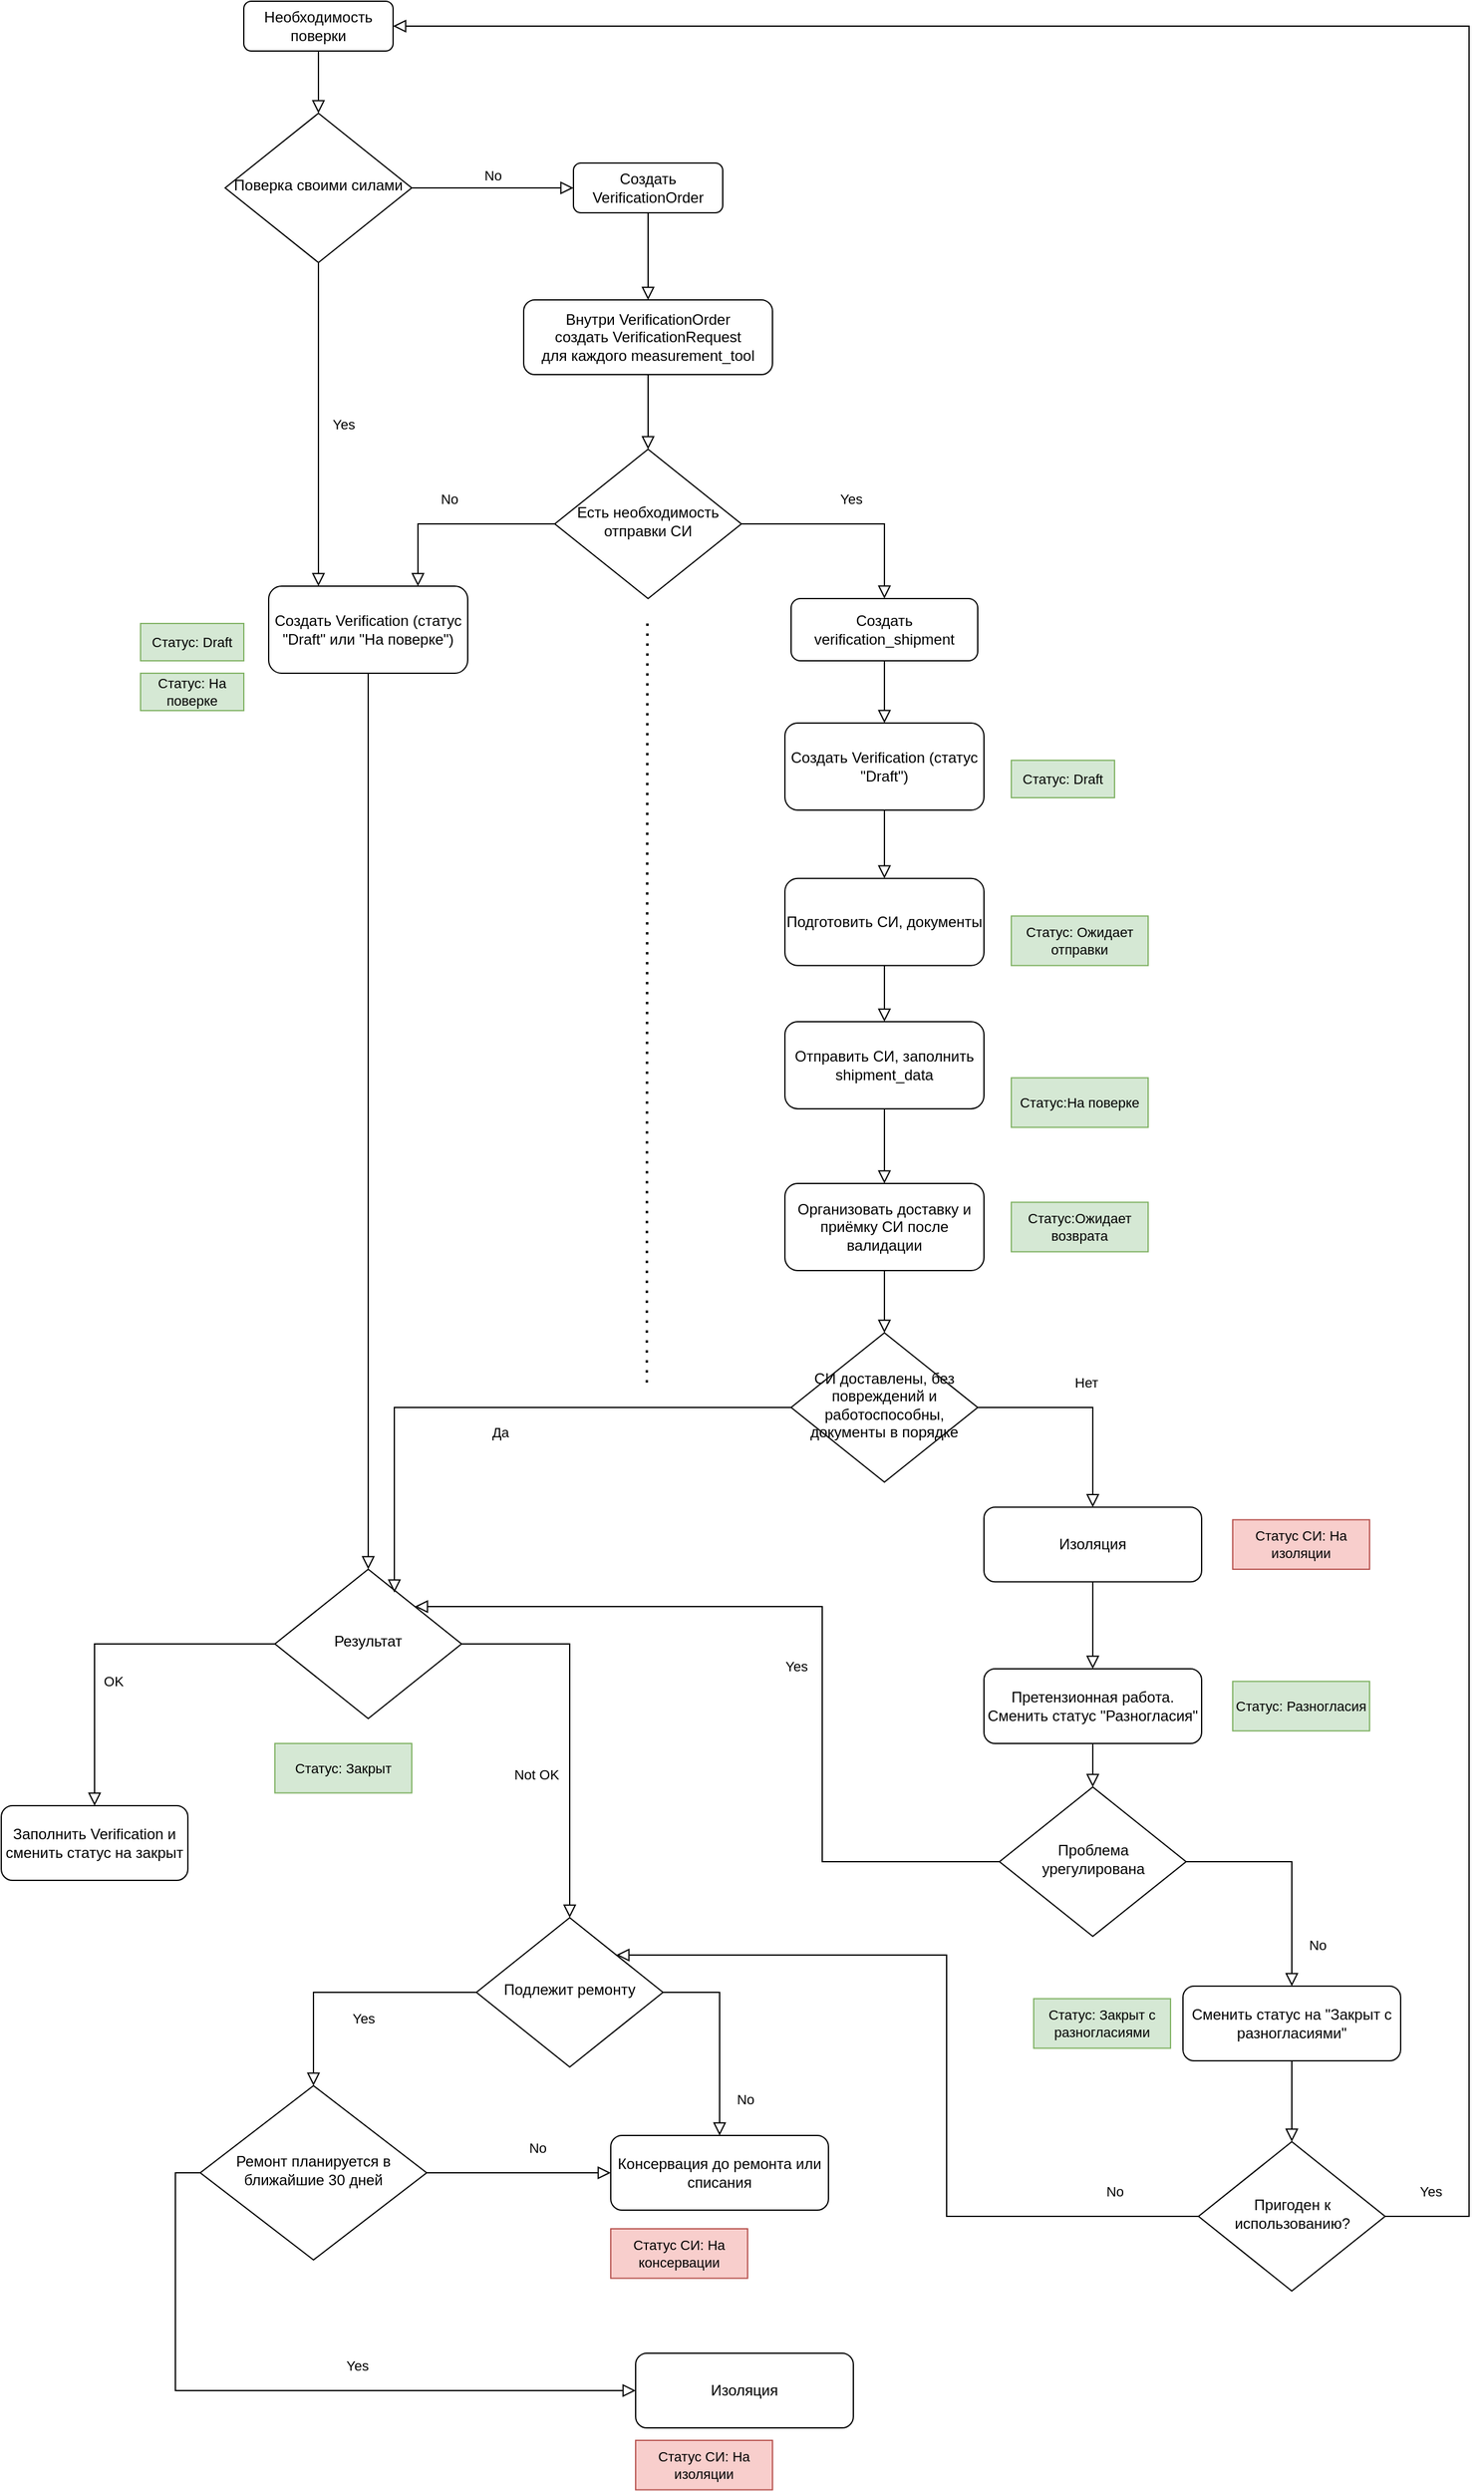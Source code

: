 <mxfile version="20.2.3" type="github">
  <diagram id="C5RBs43oDa-KdzZeNtuy" name="Page-1">
    <mxGraphModel dx="1961" dy="687" grid="1" gridSize="10" guides="1" tooltips="1" connect="1" arrows="1" fold="1" page="1" pageScale="1" pageWidth="827" pageHeight="1169" math="0" shadow="0">
      <root>
        <mxCell id="WIyWlLk6GJQsqaUBKTNV-0" />
        <mxCell id="WIyWlLk6GJQsqaUBKTNV-1" parent="WIyWlLk6GJQsqaUBKTNV-0" />
        <mxCell id="WIyWlLk6GJQsqaUBKTNV-2" value="" style="rounded=0;html=1;jettySize=auto;orthogonalLoop=1;fontSize=11;endArrow=block;endFill=0;endSize=8;strokeWidth=1;shadow=0;labelBackgroundColor=none;edgeStyle=orthogonalEdgeStyle;" parent="WIyWlLk6GJQsqaUBKTNV-1" source="WIyWlLk6GJQsqaUBKTNV-3" target="WIyWlLk6GJQsqaUBKTNV-6" edge="1">
          <mxGeometry relative="1" as="geometry" />
        </mxCell>
        <mxCell id="WIyWlLk6GJQsqaUBKTNV-3" value="Необходимость поверки" style="rounded=1;whiteSpace=wrap;html=1;fontSize=12;glass=0;strokeWidth=1;shadow=0;" parent="WIyWlLk6GJQsqaUBKTNV-1" vertex="1">
          <mxGeometry x="115" y="10" width="120" height="40" as="geometry" />
        </mxCell>
        <mxCell id="WIyWlLk6GJQsqaUBKTNV-4" value="Yes" style="rounded=0;html=1;jettySize=auto;orthogonalLoop=1;fontSize=11;endArrow=block;endFill=0;endSize=8;strokeWidth=1;shadow=0;labelBackgroundColor=none;edgeStyle=orthogonalEdgeStyle;entryX=0.25;entryY=0;entryDx=0;entryDy=0;" parent="WIyWlLk6GJQsqaUBKTNV-1" source="WIyWlLk6GJQsqaUBKTNV-6" target="WIyWlLk6GJQsqaUBKTNV-11" edge="1">
          <mxGeometry y="20" relative="1" as="geometry">
            <mxPoint as="offset" />
            <mxPoint x="220" y="290" as="targetPoint" />
          </mxGeometry>
        </mxCell>
        <mxCell id="WIyWlLk6GJQsqaUBKTNV-5" value="No" style="edgeStyle=orthogonalEdgeStyle;rounded=0;html=1;jettySize=auto;orthogonalLoop=1;fontSize=11;endArrow=block;endFill=0;endSize=8;strokeWidth=1;shadow=0;labelBackgroundColor=none;" parent="WIyWlLk6GJQsqaUBKTNV-1" source="WIyWlLk6GJQsqaUBKTNV-6" target="WIyWlLk6GJQsqaUBKTNV-7" edge="1">
          <mxGeometry y="10" relative="1" as="geometry">
            <mxPoint as="offset" />
          </mxGeometry>
        </mxCell>
        <mxCell id="WIyWlLk6GJQsqaUBKTNV-6" value="Поверка своими силами" style="rhombus;whiteSpace=wrap;html=1;shadow=0;fontFamily=Helvetica;fontSize=12;align=center;strokeWidth=1;spacing=6;spacingTop=-4;" parent="WIyWlLk6GJQsqaUBKTNV-1" vertex="1">
          <mxGeometry x="100" y="100" width="150" height="120" as="geometry" />
        </mxCell>
        <mxCell id="WIyWlLk6GJQsqaUBKTNV-7" value="Создать VerificationOrder" style="rounded=1;whiteSpace=wrap;html=1;fontSize=12;glass=0;strokeWidth=1;shadow=0;" parent="WIyWlLk6GJQsqaUBKTNV-1" vertex="1">
          <mxGeometry x="380" y="140" width="120" height="40" as="geometry" />
        </mxCell>
        <mxCell id="WIyWlLk6GJQsqaUBKTNV-11" value="Создать Verification (статус &quot;Draft&quot; или &quot;На поверке&quot;)" style="rounded=1;whiteSpace=wrap;html=1;fontSize=12;glass=0;strokeWidth=1;shadow=0;" parent="WIyWlLk6GJQsqaUBKTNV-1" vertex="1">
          <mxGeometry x="135" y="480" width="160" height="70" as="geometry" />
        </mxCell>
        <mxCell id="WIyWlLk6GJQsqaUBKTNV-12" value="Заполнить Verification и сменить статус на закрыт" style="rounded=1;whiteSpace=wrap;html=1;fontSize=12;glass=0;strokeWidth=1;shadow=0;" parent="WIyWlLk6GJQsqaUBKTNV-1" vertex="1">
          <mxGeometry x="-79.97" y="1460" width="150" height="60" as="geometry" />
        </mxCell>
        <mxCell id="IrsNi3u9plFmU_Mw5-sa-1" value="Результат" style="rhombus;whiteSpace=wrap;html=1;shadow=0;fontFamily=Helvetica;fontSize=12;align=center;strokeWidth=1;spacing=6;spacingTop=-4;" parent="WIyWlLk6GJQsqaUBKTNV-1" vertex="1">
          <mxGeometry x="140.03" y="1270" width="150" height="120" as="geometry" />
        </mxCell>
        <mxCell id="IrsNi3u9plFmU_Mw5-sa-7" value="" style="rounded=0;html=1;jettySize=auto;orthogonalLoop=1;fontSize=11;endArrow=block;endFill=0;endSize=8;strokeWidth=1;shadow=0;labelBackgroundColor=none;edgeStyle=orthogonalEdgeStyle;exitX=0.5;exitY=1;exitDx=0;exitDy=0;entryX=0.5;entryY=0;entryDx=0;entryDy=0;" parent="WIyWlLk6GJQsqaUBKTNV-1" source="WIyWlLk6GJQsqaUBKTNV-11" target="IrsNi3u9plFmU_Mw5-sa-1" edge="1">
          <mxGeometry relative="1" as="geometry">
            <mxPoint x="290" y="420" as="sourcePoint" />
            <mxPoint x="290" y="470" as="targetPoint" />
          </mxGeometry>
        </mxCell>
        <mxCell id="IrsNi3u9plFmU_Mw5-sa-9" value="OK" style="rounded=0;html=1;jettySize=auto;orthogonalLoop=1;fontSize=11;endArrow=block;endFill=0;endSize=8;strokeWidth=1;shadow=0;labelBackgroundColor=none;edgeStyle=orthogonalEdgeStyle;exitX=0;exitY=0.5;exitDx=0;exitDy=0;entryX=0.5;entryY=0;entryDx=0;entryDy=0;" parent="WIyWlLk6GJQsqaUBKTNV-1" source="IrsNi3u9plFmU_Mw5-sa-1" target="WIyWlLk6GJQsqaUBKTNV-12" edge="1">
          <mxGeometry x="0.273" y="15" relative="1" as="geometry">
            <mxPoint as="offset" />
            <mxPoint x="225" y="1300" as="sourcePoint" />
            <mxPoint x="215" y="1650" as="targetPoint" />
          </mxGeometry>
        </mxCell>
        <mxCell id="IrsNi3u9plFmU_Mw5-sa-13" value="Not OK" style="edgeStyle=orthogonalEdgeStyle;rounded=0;html=1;jettySize=auto;orthogonalLoop=1;fontSize=11;endArrow=block;endFill=0;endSize=8;strokeWidth=1;shadow=0;labelBackgroundColor=none;entryX=0.5;entryY=0;entryDx=0;entryDy=0;" parent="WIyWlLk6GJQsqaUBKTNV-1" source="IrsNi3u9plFmU_Mw5-sa-1" target="IrsNi3u9plFmU_Mw5-sa-15" edge="1">
          <mxGeometry x="0.251" y="-27" relative="1" as="geometry">
            <mxPoint as="offset" />
            <mxPoint x="370" y="1540" as="sourcePoint" />
            <mxPoint x="400" y="1580" as="targetPoint" />
          </mxGeometry>
        </mxCell>
        <mxCell id="IrsNi3u9plFmU_Mw5-sa-14" value="Консервация до ремонта или списания" style="rounded=1;whiteSpace=wrap;html=1;fontSize=12;glass=0;strokeWidth=1;shadow=0;" parent="WIyWlLk6GJQsqaUBKTNV-1" vertex="1">
          <mxGeometry x="410" y="1725" width="175" height="60" as="geometry" />
        </mxCell>
        <mxCell id="IrsNi3u9plFmU_Mw5-sa-15" value="Подлежит ремонту" style="rhombus;whiteSpace=wrap;html=1;shadow=0;fontFamily=Helvetica;fontSize=12;align=center;strokeWidth=1;spacing=6;spacingTop=-4;" parent="WIyWlLk6GJQsqaUBKTNV-1" vertex="1">
          <mxGeometry x="302" y="1550" width="150" height="120" as="geometry" />
        </mxCell>
        <mxCell id="IrsNi3u9plFmU_Mw5-sa-17" value="No" style="edgeStyle=orthogonalEdgeStyle;rounded=0;html=1;jettySize=auto;orthogonalLoop=1;fontSize=11;endArrow=block;endFill=0;endSize=8;strokeWidth=1;shadow=0;labelBackgroundColor=none;exitX=1;exitY=0.5;exitDx=0;exitDy=0;entryX=0.5;entryY=0;entryDx=0;entryDy=0;" parent="WIyWlLk6GJQsqaUBKTNV-1" source="IrsNi3u9plFmU_Mw5-sa-15" target="IrsNi3u9plFmU_Mw5-sa-14" edge="1">
          <mxGeometry x="0.639" y="20" relative="1" as="geometry">
            <mxPoint as="offset" />
            <mxPoint x="320" y="1710" as="sourcePoint" />
            <mxPoint x="392" y="1750" as="targetPoint" />
          </mxGeometry>
        </mxCell>
        <mxCell id="IrsNi3u9plFmU_Mw5-sa-18" value="Yes" style="edgeStyle=orthogonalEdgeStyle;rounded=0;html=1;jettySize=auto;orthogonalLoop=1;fontSize=11;endArrow=block;endFill=0;endSize=8;strokeWidth=1;shadow=0;labelBackgroundColor=none;" parent="WIyWlLk6GJQsqaUBKTNV-1" source="IrsNi3u9plFmU_Mw5-sa-15" target="IrsNi3u9plFmU_Mw5-sa-19" edge="1">
          <mxGeometry x="-0.111" y="21" relative="1" as="geometry">
            <mxPoint as="offset" />
            <mxPoint x="212" y="1770" as="sourcePoint" />
            <mxPoint x="222" y="1790" as="targetPoint" />
          </mxGeometry>
        </mxCell>
        <mxCell id="IrsNi3u9plFmU_Mw5-sa-19" value="Ремонт планируется в ближайшие 30 дней" style="rhombus;whiteSpace=wrap;html=1;shadow=0;fontFamily=Helvetica;fontSize=12;align=center;strokeWidth=1;spacing=6;spacingTop=-4;" parent="WIyWlLk6GJQsqaUBKTNV-1" vertex="1">
          <mxGeometry x="80" y="1685" width="182" height="140" as="geometry" />
        </mxCell>
        <mxCell id="IrsNi3u9plFmU_Mw5-sa-24" value="Yes" style="edgeStyle=orthogonalEdgeStyle;rounded=0;html=1;jettySize=auto;orthogonalLoop=1;fontSize=11;endArrow=block;endFill=0;endSize=8;strokeWidth=1;shadow=0;labelBackgroundColor=none;exitX=0;exitY=0.5;exitDx=0;exitDy=0;entryX=0;entryY=0.5;entryDx=0;entryDy=0;" parent="WIyWlLk6GJQsqaUBKTNV-1" source="IrsNi3u9plFmU_Mw5-sa-19" target="IrsNi3u9plFmU_Mw5-sa-26" edge="1">
          <mxGeometry x="0.205" y="20" relative="1" as="geometry">
            <mxPoint as="offset" />
            <mxPoint x="232" y="1930" as="sourcePoint" />
            <mxPoint x="132" y="1990" as="targetPoint" />
          </mxGeometry>
        </mxCell>
        <mxCell id="IrsNi3u9plFmU_Mw5-sa-25" value="No" style="edgeStyle=orthogonalEdgeStyle;rounded=0;html=1;jettySize=auto;orthogonalLoop=1;fontSize=11;endArrow=block;endFill=0;endSize=8;strokeWidth=1;shadow=0;labelBackgroundColor=none;exitX=1;exitY=0.5;exitDx=0;exitDy=0;entryX=0;entryY=0.5;entryDx=0;entryDy=0;" parent="WIyWlLk6GJQsqaUBKTNV-1" source="IrsNi3u9plFmU_Mw5-sa-19" target="IrsNi3u9plFmU_Mw5-sa-14" edge="1">
          <mxGeometry x="0.205" y="20" relative="1" as="geometry">
            <mxPoint as="offset" />
            <mxPoint x="391" y="1940" as="sourcePoint" />
            <mxPoint x="292" y="1990" as="targetPoint" />
          </mxGeometry>
        </mxCell>
        <mxCell id="IrsNi3u9plFmU_Mw5-sa-26" value="Изоляция" style="rounded=1;whiteSpace=wrap;html=1;fontSize=12;glass=0;strokeWidth=1;shadow=0;" parent="WIyWlLk6GJQsqaUBKTNV-1" vertex="1">
          <mxGeometry x="430" y="1900" width="175" height="60" as="geometry" />
        </mxCell>
        <mxCell id="NWPuZe0-u7FdvO_SDzyc-0" value="Есть необходимость отправки СИ" style="rhombus;whiteSpace=wrap;html=1;shadow=0;fontFamily=Helvetica;fontSize=12;align=center;strokeWidth=1;spacing=6;spacingTop=-4;" parent="WIyWlLk6GJQsqaUBKTNV-1" vertex="1">
          <mxGeometry x="365" y="370" width="150" height="120" as="geometry" />
        </mxCell>
        <mxCell id="NWPuZe0-u7FdvO_SDzyc-2" value="No" style="edgeStyle=orthogonalEdgeStyle;rounded=0;html=1;jettySize=auto;orthogonalLoop=1;fontSize=11;endArrow=block;endFill=0;endSize=8;strokeWidth=1;shadow=0;labelBackgroundColor=none;exitX=0;exitY=0.5;exitDx=0;exitDy=0;entryX=0.75;entryY=0;entryDx=0;entryDy=0;" parent="WIyWlLk6GJQsqaUBKTNV-1" source="NWPuZe0-u7FdvO_SDzyc-0" target="WIyWlLk6GJQsqaUBKTNV-11" edge="1">
          <mxGeometry x="0.063" y="-20" relative="1" as="geometry">
            <mxPoint as="offset" />
            <mxPoint x="313" y="410" as="sourcePoint" />
            <mxPoint x="398" y="410" as="targetPoint" />
          </mxGeometry>
        </mxCell>
        <mxCell id="NWPuZe0-u7FdvO_SDzyc-3" value="Yes" style="rounded=0;html=1;jettySize=auto;orthogonalLoop=1;fontSize=11;endArrow=block;endFill=0;endSize=8;strokeWidth=1;shadow=0;labelBackgroundColor=none;edgeStyle=orthogonalEdgeStyle;entryX=0.5;entryY=0;entryDx=0;entryDy=0;" parent="WIyWlLk6GJQsqaUBKTNV-1" source="NWPuZe0-u7FdvO_SDzyc-0" target="NWPuZe0-u7FdvO_SDzyc-5" edge="1">
          <mxGeometry y="20" relative="1" as="geometry">
            <mxPoint as="offset" />
            <mxPoint x="735.5" y="585" as="targetPoint" />
            <mxPoint x="758.5" y="535" as="sourcePoint" />
          </mxGeometry>
        </mxCell>
        <mxCell id="NWPuZe0-u7FdvO_SDzyc-5" value="Создать verification_shipment" style="rounded=1;whiteSpace=wrap;html=1;fontSize=12;glass=0;strokeWidth=1;shadow=0;" parent="WIyWlLk6GJQsqaUBKTNV-1" vertex="1">
          <mxGeometry x="555" y="490" width="150" height="50" as="geometry" />
        </mxCell>
        <mxCell id="NWPuZe0-u7FdvO_SDzyc-7" value="" style="rounded=0;html=1;jettySize=auto;orthogonalLoop=1;fontSize=11;endArrow=block;endFill=0;endSize=8;strokeWidth=1;shadow=0;labelBackgroundColor=none;edgeStyle=orthogonalEdgeStyle;" parent="WIyWlLk6GJQsqaUBKTNV-1" source="NWPuZe0-u7FdvO_SDzyc-5" target="Ezww3RQB-s3_Kbb7Q-9G-2" edge="1">
          <mxGeometry relative="1" as="geometry">
            <mxPoint x="203.5" y="635" as="sourcePoint" />
            <mxPoint x="418.5" y="590" as="targetPoint" />
          </mxGeometry>
        </mxCell>
        <mxCell id="NWPuZe0-u7FdvO_SDzyc-8" value="&lt;div&gt;Внутри VerificationOrder&lt;/div&gt;&lt;div&gt;создать VerificationRequest&lt;/div&gt;&lt;div&gt;для каждого measurement_tool&lt;/div&gt;" style="rounded=1;whiteSpace=wrap;html=1;fontSize=12;glass=0;strokeWidth=1;shadow=0;" parent="WIyWlLk6GJQsqaUBKTNV-1" vertex="1">
          <mxGeometry x="340" y="250" width="200" height="60" as="geometry" />
        </mxCell>
        <mxCell id="NWPuZe0-u7FdvO_SDzyc-9" value="" style="rounded=0;html=1;jettySize=auto;orthogonalLoop=1;fontSize=11;endArrow=block;endFill=0;endSize=8;strokeWidth=1;shadow=0;labelBackgroundColor=none;edgeStyle=orthogonalEdgeStyle;" parent="WIyWlLk6GJQsqaUBKTNV-1" source="WIyWlLk6GJQsqaUBKTNV-7" target="NWPuZe0-u7FdvO_SDzyc-8" edge="1">
          <mxGeometry relative="1" as="geometry">
            <mxPoint x="564" y="220" as="sourcePoint" />
            <mxPoint x="457.5" y="220" as="targetPoint" />
          </mxGeometry>
        </mxCell>
        <mxCell id="NWPuZe0-u7FdvO_SDzyc-11" value="" style="rounded=0;html=1;jettySize=auto;orthogonalLoop=1;fontSize=11;endArrow=block;endFill=0;endSize=8;strokeWidth=1;shadow=0;labelBackgroundColor=none;edgeStyle=orthogonalEdgeStyle;" parent="WIyWlLk6GJQsqaUBKTNV-1" source="NWPuZe0-u7FdvO_SDzyc-8" target="NWPuZe0-u7FdvO_SDzyc-0" edge="1">
          <mxGeometry relative="1" as="geometry">
            <mxPoint x="510" y="170" as="sourcePoint" />
            <mxPoint x="590.0" y="170" as="targetPoint" />
          </mxGeometry>
        </mxCell>
        <mxCell id="Ezww3RQB-s3_Kbb7Q-9G-0" value="Статус: Draft" style="rounded=0;whiteSpace=wrap;html=1;fillColor=#d5e8d4;strokeColor=#82b366;fontSize=11;" parent="WIyWlLk6GJQsqaUBKTNV-1" vertex="1">
          <mxGeometry x="32" y="510" width="83" height="30" as="geometry" />
        </mxCell>
        <mxCell id="Ezww3RQB-s3_Kbb7Q-9G-2" value="Создать Verification (статус &quot;Draft&quot;)" style="rounded=1;whiteSpace=wrap;html=1;fontSize=12;glass=0;strokeWidth=1;shadow=0;" parent="WIyWlLk6GJQsqaUBKTNV-1" vertex="1">
          <mxGeometry x="550" y="590" width="160" height="70" as="geometry" />
        </mxCell>
        <mxCell id="Ezww3RQB-s3_Kbb7Q-9G-3" value="" style="endArrow=none;dashed=1;html=1;dashPattern=1 3;strokeWidth=2;rounded=0;fontSize=11;" parent="WIyWlLk6GJQsqaUBKTNV-1" edge="1">
          <mxGeometry width="50" height="50" relative="1" as="geometry">
            <mxPoint x="439" y="1120" as="sourcePoint" />
            <mxPoint x="439.44" y="510" as="targetPoint" />
          </mxGeometry>
        </mxCell>
        <mxCell id="Ezww3RQB-s3_Kbb7Q-9G-4" value="Статус: На поверке" style="rounded=0;whiteSpace=wrap;html=1;fillColor=#d5e8d4;strokeColor=#82b366;fontSize=11;" parent="WIyWlLk6GJQsqaUBKTNV-1" vertex="1">
          <mxGeometry x="32" y="550" width="83" height="30" as="geometry" />
        </mxCell>
        <mxCell id="Ezww3RQB-s3_Kbb7Q-9G-6" value="Статус: Ожидает отправки" style="rounded=0;whiteSpace=wrap;html=1;fillColor=#d5e8d4;strokeColor=#82b366;fontSize=11;" parent="WIyWlLk6GJQsqaUBKTNV-1" vertex="1">
          <mxGeometry x="732" y="745.12" width="110" height="39.76" as="geometry" />
        </mxCell>
        <mxCell id="Ezww3RQB-s3_Kbb7Q-9G-7" value="Подготовить СИ, документы" style="rounded=1;whiteSpace=wrap;html=1;fontSize=12;glass=0;strokeWidth=1;shadow=0;" parent="WIyWlLk6GJQsqaUBKTNV-1" vertex="1">
          <mxGeometry x="550" y="714.88" width="160" height="70" as="geometry" />
        </mxCell>
        <mxCell id="Ezww3RQB-s3_Kbb7Q-9G-9" value="" style="rounded=0;html=1;jettySize=auto;orthogonalLoop=1;fontSize=11;endArrow=block;endFill=0;endSize=8;strokeWidth=1;shadow=0;labelBackgroundColor=none;edgeStyle=orthogonalEdgeStyle;" parent="WIyWlLk6GJQsqaUBKTNV-1" source="Ezww3RQB-s3_Kbb7Q-9G-2" target="Ezww3RQB-s3_Kbb7Q-9G-7" edge="1">
          <mxGeometry relative="1" as="geometry">
            <mxPoint x="225" y="635" as="sourcePoint" />
            <mxPoint x="225" y="1055" as="targetPoint" />
          </mxGeometry>
        </mxCell>
        <mxCell id="Ezww3RQB-s3_Kbb7Q-9G-10" value="Статус:На поверке" style="rounded=0;whiteSpace=wrap;html=1;fillColor=#d5e8d4;strokeColor=#82b366;fontSize=11;" parent="WIyWlLk6GJQsqaUBKTNV-1" vertex="1">
          <mxGeometry x="732" y="875.12" width="110" height="39.76" as="geometry" />
        </mxCell>
        <mxCell id="Ezww3RQB-s3_Kbb7Q-9G-12" value="Статус: Draft" style="rounded=0;whiteSpace=wrap;html=1;fillColor=#d5e8d4;strokeColor=#82b366;fontSize=11;" parent="WIyWlLk6GJQsqaUBKTNV-1" vertex="1">
          <mxGeometry x="732" y="620" width="83" height="30" as="geometry" />
        </mxCell>
        <mxCell id="Ezww3RQB-s3_Kbb7Q-9G-13" value="Отправить СИ, заполнить shipment_data" style="rounded=1;whiteSpace=wrap;html=1;fontSize=12;glass=0;strokeWidth=1;shadow=0;" parent="WIyWlLk6GJQsqaUBKTNV-1" vertex="1">
          <mxGeometry x="550" y="830" width="160" height="70" as="geometry" />
        </mxCell>
        <mxCell id="Ezww3RQB-s3_Kbb7Q-9G-14" value="" style="rounded=0;html=1;jettySize=auto;orthogonalLoop=1;fontSize=11;endArrow=block;endFill=0;endSize=8;strokeWidth=1;shadow=0;labelBackgroundColor=none;edgeStyle=orthogonalEdgeStyle;" parent="WIyWlLk6GJQsqaUBKTNV-1" source="Ezww3RQB-s3_Kbb7Q-9G-7" target="Ezww3RQB-s3_Kbb7Q-9G-13" edge="1">
          <mxGeometry relative="1" as="geometry">
            <mxPoint x="430.0" y="635" as="sourcePoint" />
            <mxPoint x="430.0" y="705" as="targetPoint" />
          </mxGeometry>
        </mxCell>
        <mxCell id="Ezww3RQB-s3_Kbb7Q-9G-18" value="" style="rounded=0;html=1;jettySize=auto;orthogonalLoop=1;fontSize=11;endArrow=block;endFill=0;endSize=8;strokeWidth=1;shadow=0;labelBackgroundColor=none;edgeStyle=orthogonalEdgeStyle;" parent="WIyWlLk6GJQsqaUBKTNV-1" source="Ezww3RQB-s3_Kbb7Q-9G-13" edge="1">
          <mxGeometry relative="1" as="geometry">
            <mxPoint x="225" y="560" as="sourcePoint" />
            <mxPoint x="630" y="960.0" as="targetPoint" />
          </mxGeometry>
        </mxCell>
        <mxCell id="Ezww3RQB-s3_Kbb7Q-9G-19" value="Организовать доставку и приёмку СИ после валидации" style="rounded=1;whiteSpace=wrap;html=1;fontSize=12;glass=0;strokeWidth=1;shadow=0;" parent="WIyWlLk6GJQsqaUBKTNV-1" vertex="1">
          <mxGeometry x="550" y="960" width="160" height="70" as="geometry" />
        </mxCell>
        <mxCell id="Ezww3RQB-s3_Kbb7Q-9G-20" value="СИ доставлены, без повреждений и работоспособны, документы в порядке" style="rhombus;whiteSpace=wrap;html=1;shadow=0;fontFamily=Helvetica;fontSize=12;align=center;strokeWidth=1;spacing=6;spacingTop=-4;" parent="WIyWlLk6GJQsqaUBKTNV-1" vertex="1">
          <mxGeometry x="555" y="1080" width="150" height="120" as="geometry" />
        </mxCell>
        <mxCell id="Ezww3RQB-s3_Kbb7Q-9G-22" value="Да" style="rounded=0;html=1;jettySize=auto;orthogonalLoop=1;fontSize=11;endArrow=block;endFill=0;endSize=8;strokeWidth=1;shadow=0;labelBackgroundColor=none;edgeStyle=orthogonalEdgeStyle;entryX=0.64;entryY=0.156;entryDx=0;entryDy=0;entryPerimeter=0;" parent="WIyWlLk6GJQsqaUBKTNV-1" source="Ezww3RQB-s3_Kbb7Q-9G-20" target="IrsNi3u9plFmU_Mw5-sa-1" edge="1">
          <mxGeometry y="20" relative="1" as="geometry">
            <mxPoint as="offset" />
            <mxPoint x="630" y="1355.0" as="sourcePoint" />
            <mxPoint x="480" y="1200" as="targetPoint" />
          </mxGeometry>
        </mxCell>
        <mxCell id="Ezww3RQB-s3_Kbb7Q-9G-23" value="" style="rounded=0;html=1;jettySize=auto;orthogonalLoop=1;fontSize=11;endArrow=block;endFill=0;endSize=8;strokeWidth=1;shadow=0;labelBackgroundColor=none;edgeStyle=orthogonalEdgeStyle;" parent="WIyWlLk6GJQsqaUBKTNV-1" source="Ezww3RQB-s3_Kbb7Q-9G-19" target="Ezww3RQB-s3_Kbb7Q-9G-20" edge="1">
          <mxGeometry relative="1" as="geometry">
            <mxPoint x="305" y="1205" as="sourcePoint" />
            <mxPoint x="640.0" y="1205" as="targetPoint" />
          </mxGeometry>
        </mxCell>
        <mxCell id="Ezww3RQB-s3_Kbb7Q-9G-24" value="Нет" style="rounded=0;html=1;jettySize=auto;orthogonalLoop=1;fontSize=11;endArrow=block;endFill=0;endSize=8;strokeWidth=1;shadow=0;labelBackgroundColor=none;edgeStyle=orthogonalEdgeStyle;exitX=1;exitY=0.5;exitDx=0;exitDy=0;entryX=0.5;entryY=0;entryDx=0;entryDy=0;" parent="WIyWlLk6GJQsqaUBKTNV-1" source="Ezww3RQB-s3_Kbb7Q-9G-20" target="QsTDQtARPfXB_9OG6geg-2" edge="1">
          <mxGeometry y="20" relative="1" as="geometry">
            <mxPoint as="offset" />
            <mxPoint x="645.0" y="1355" as="sourcePoint" />
            <mxPoint x="798" y="1210" as="targetPoint" />
          </mxGeometry>
        </mxCell>
        <mxCell id="57FvAC4W3q10Dd6X4-_X-2" value="Статус: Закрыт" style="rounded=0;whiteSpace=wrap;html=1;fillColor=#d5e8d4;strokeColor=#82b366;fontSize=11;" parent="WIyWlLk6GJQsqaUBKTNV-1" vertex="1">
          <mxGeometry x="140" y="1410" width="110" height="39.76" as="geometry" />
        </mxCell>
        <mxCell id="57FvAC4W3q10Dd6X4-_X-3" value="Статус: Разногласия" style="rounded=0;whiteSpace=wrap;html=1;fillColor=#d5e8d4;strokeColor=#82b366;fontSize=11;" parent="WIyWlLk6GJQsqaUBKTNV-1" vertex="1">
          <mxGeometry x="910" y="1360.12" width="110" height="39.76" as="geometry" />
        </mxCell>
        <mxCell id="57FvAC4W3q10Dd6X4-_X-4" value="Претензионная работа. Сменить статус &quot;Разногласия&quot;" style="rounded=1;whiteSpace=wrap;html=1;fontSize=12;glass=0;strokeWidth=1;shadow=0;" parent="WIyWlLk6GJQsqaUBKTNV-1" vertex="1">
          <mxGeometry x="710" y="1350" width="175" height="60" as="geometry" />
        </mxCell>
        <mxCell id="57FvAC4W3q10Dd6X4-_X-10" value="Статус СИ: На консервации" style="rounded=0;whiteSpace=wrap;html=1;fillColor=#f8cecc;strokeColor=#b85450;fontSize=11;" parent="WIyWlLk6GJQsqaUBKTNV-1" vertex="1">
          <mxGeometry x="410" y="1800" width="110" height="39.76" as="geometry" />
        </mxCell>
        <mxCell id="57FvAC4W3q10Dd6X4-_X-11" value="Статус СИ: На изоляции" style="rounded=0;whiteSpace=wrap;html=1;fillColor=#f8cecc;strokeColor=#b85450;fontSize=11;" parent="WIyWlLk6GJQsqaUBKTNV-1" vertex="1">
          <mxGeometry x="430" y="1970" width="110" height="39.76" as="geometry" />
        </mxCell>
        <mxCell id="QsTDQtARPfXB_9OG6geg-2" value="Изоляция" style="rounded=1;whiteSpace=wrap;html=1;fontSize=12;glass=0;strokeWidth=1;shadow=0;" parent="WIyWlLk6GJQsqaUBKTNV-1" vertex="1">
          <mxGeometry x="710" y="1220.12" width="175" height="60" as="geometry" />
        </mxCell>
        <mxCell id="QsTDQtARPfXB_9OG6geg-3" value="Статус СИ: На изоляции" style="rounded=0;whiteSpace=wrap;html=1;fillColor=#f8cecc;strokeColor=#b85450;fontSize=11;" parent="WIyWlLk6GJQsqaUBKTNV-1" vertex="1">
          <mxGeometry x="910" y="1230.24" width="110" height="39.76" as="geometry" />
        </mxCell>
        <mxCell id="QsTDQtARPfXB_9OG6geg-7" value="" style="rounded=0;html=1;jettySize=auto;orthogonalLoop=1;fontSize=11;endArrow=block;endFill=0;endSize=8;strokeWidth=1;shadow=0;labelBackgroundColor=none;edgeStyle=orthogonalEdgeStyle;exitX=0.5;exitY=1;exitDx=0;exitDy=0;" parent="WIyWlLk6GJQsqaUBKTNV-1" source="57FvAC4W3q10Dd6X4-_X-4" target="QsTDQtARPfXB_9OG6geg-8" edge="1">
          <mxGeometry relative="1" as="geometry">
            <mxPoint x="732" y="1200" as="sourcePoint" />
            <mxPoint x="798" y="1560" as="targetPoint" />
          </mxGeometry>
        </mxCell>
        <mxCell id="QsTDQtARPfXB_9OG6geg-8" value="Проблема урегулирована" style="rhombus;whiteSpace=wrap;html=1;shadow=0;fontFamily=Helvetica;fontSize=12;align=center;strokeWidth=1;spacing=6;spacingTop=-4;" parent="WIyWlLk6GJQsqaUBKTNV-1" vertex="1">
          <mxGeometry x="722.5" y="1445" width="150" height="120" as="geometry" />
        </mxCell>
        <mxCell id="QsTDQtARPfXB_9OG6geg-9" value="" style="rounded=0;html=1;jettySize=auto;orthogonalLoop=1;fontSize=11;endArrow=block;endFill=0;endSize=8;strokeWidth=1;shadow=0;labelBackgroundColor=none;edgeStyle=orthogonalEdgeStyle;exitX=0.5;exitY=1;exitDx=0;exitDy=0;entryX=0.5;entryY=0;entryDx=0;entryDy=0;" parent="WIyWlLk6GJQsqaUBKTNV-1" source="QsTDQtARPfXB_9OG6geg-2" target="57FvAC4W3q10Dd6X4-_X-4" edge="1">
          <mxGeometry relative="1" as="geometry">
            <mxPoint x="860" y="1870" as="sourcePoint" />
            <mxPoint x="860" y="2369.88" as="targetPoint" />
          </mxGeometry>
        </mxCell>
        <mxCell id="QsTDQtARPfXB_9OG6geg-12" value="Yes" style="edgeStyle=orthogonalEdgeStyle;rounded=0;html=1;jettySize=auto;orthogonalLoop=1;fontSize=11;endArrow=block;endFill=0;endSize=8;strokeWidth=1;shadow=0;labelBackgroundColor=none;exitX=0;exitY=0.5;exitDx=0;exitDy=0;entryX=1;entryY=0;entryDx=0;entryDy=0;" parent="WIyWlLk6GJQsqaUBKTNV-1" source="QsTDQtARPfXB_9OG6geg-8" target="IrsNi3u9plFmU_Mw5-sa-1" edge="1">
          <mxGeometry x="-0.111" y="21" relative="1" as="geometry">
            <mxPoint as="offset" />
            <mxPoint x="736" y="1440" as="sourcePoint" />
            <mxPoint x="300" y="1280" as="targetPoint" />
            <Array as="points">
              <mxPoint x="580" y="1505" />
              <mxPoint x="580" y="1300" />
            </Array>
          </mxGeometry>
        </mxCell>
        <mxCell id="QsTDQtARPfXB_9OG6geg-13" value="No" style="edgeStyle=orthogonalEdgeStyle;rounded=0;html=1;jettySize=auto;orthogonalLoop=1;fontSize=11;endArrow=block;endFill=0;endSize=8;strokeWidth=1;shadow=0;labelBackgroundColor=none;exitX=1;exitY=0.5;exitDx=0;exitDy=0;entryX=0.5;entryY=0;entryDx=0;entryDy=0;" parent="WIyWlLk6GJQsqaUBKTNV-1" source="QsTDQtARPfXB_9OG6geg-8" target="QsTDQtARPfXB_9OG6geg-14" edge="1">
          <mxGeometry x="0.639" y="20" relative="1" as="geometry">
            <mxPoint as="offset" />
            <mxPoint x="920" y="1530" as="sourcePoint" />
            <mxPoint x="970" y="1590" as="targetPoint" />
          </mxGeometry>
        </mxCell>
        <mxCell id="QsTDQtARPfXB_9OG6geg-14" value="Сменить статус на &quot;Закрыт с разногласиями&quot;" style="rounded=1;whiteSpace=wrap;html=1;fontSize=12;glass=0;strokeWidth=1;shadow=0;" parent="WIyWlLk6GJQsqaUBKTNV-1" vertex="1">
          <mxGeometry x="870" y="1605" width="175" height="60" as="geometry" />
        </mxCell>
        <mxCell id="QsTDQtARPfXB_9OG6geg-15" value="Статус: Закрыт с разногласиями" style="rounded=0;whiteSpace=wrap;html=1;fillColor=#d5e8d4;strokeColor=#82b366;fontSize=11;" parent="WIyWlLk6GJQsqaUBKTNV-1" vertex="1">
          <mxGeometry x="750" y="1615.12" width="110" height="39.76" as="geometry" />
        </mxCell>
        <mxCell id="QsTDQtARPfXB_9OG6geg-17" value="Пригоден к использованию?" style="rhombus;whiteSpace=wrap;html=1;shadow=0;fontFamily=Helvetica;fontSize=12;align=center;strokeWidth=1;spacing=6;spacingTop=-4;" parent="WIyWlLk6GJQsqaUBKTNV-1" vertex="1">
          <mxGeometry x="882.5" y="1730" width="150" height="120" as="geometry" />
        </mxCell>
        <mxCell id="QsTDQtARPfXB_9OG6geg-19" value="No" style="edgeStyle=orthogonalEdgeStyle;rounded=0;html=1;jettySize=auto;orthogonalLoop=1;fontSize=11;endArrow=block;endFill=0;endSize=8;strokeWidth=1;shadow=0;labelBackgroundColor=none;exitX=0;exitY=0.5;exitDx=0;exitDy=0;entryX=1;entryY=0;entryDx=0;entryDy=0;" parent="WIyWlLk6GJQsqaUBKTNV-1" source="QsTDQtARPfXB_9OG6geg-17" target="IrsNi3u9plFmU_Mw5-sa-15" edge="1">
          <mxGeometry x="-0.801" y="-20" relative="1" as="geometry">
            <mxPoint as="offset" />
            <mxPoint x="677" y="1700" as="sourcePoint" />
            <mxPoint x="762" y="1800" as="targetPoint" />
            <Array as="points">
              <mxPoint x="680" y="1790" />
              <mxPoint x="680" y="1580" />
            </Array>
          </mxGeometry>
        </mxCell>
        <mxCell id="QsTDQtARPfXB_9OG6geg-20" value="" style="rounded=0;html=1;jettySize=auto;orthogonalLoop=1;fontSize=11;endArrow=block;endFill=0;endSize=8;strokeWidth=1;shadow=0;labelBackgroundColor=none;edgeStyle=orthogonalEdgeStyle;exitX=0.5;exitY=1;exitDx=0;exitDy=0;entryX=0.5;entryY=0;entryDx=0;entryDy=0;" parent="WIyWlLk6GJQsqaUBKTNV-1" source="QsTDQtARPfXB_9OG6geg-14" target="QsTDQtARPfXB_9OG6geg-17" edge="1">
          <mxGeometry relative="1" as="geometry">
            <mxPoint x="964.38" y="1710.0" as="sourcePoint" />
            <mxPoint x="964.38" y="1745.0" as="targetPoint" />
          </mxGeometry>
        </mxCell>
        <mxCell id="QsTDQtARPfXB_9OG6geg-21" value="Yes" style="edgeStyle=orthogonalEdgeStyle;rounded=0;html=1;jettySize=auto;orthogonalLoop=1;fontSize=11;endArrow=block;endFill=0;endSize=8;strokeWidth=1;shadow=0;labelBackgroundColor=none;exitX=1;exitY=0.5;exitDx=0;exitDy=0;entryX=1;entryY=0.5;entryDx=0;entryDy=0;" parent="WIyWlLk6GJQsqaUBKTNV-1" source="QsTDQtARPfXB_9OG6geg-17" target="WIyWlLk6GJQsqaUBKTNV-3" edge="1">
          <mxGeometry x="-0.973" y="20" relative="1" as="geometry">
            <mxPoint as="offset" />
            <mxPoint x="1353" y="1680" as="sourcePoint" />
            <mxPoint x="885" y="1470" as="targetPoint" />
            <Array as="points">
              <mxPoint x="1100" y="1790" />
              <mxPoint x="1100" y="30" />
            </Array>
          </mxGeometry>
        </mxCell>
        <mxCell id="TGqTIEEl4YDhrMUFnAIv-0" value="Статус:Ожидает возврата" style="rounded=0;whiteSpace=wrap;html=1;fillColor=#d5e8d4;strokeColor=#82b366;fontSize=11;" vertex="1" parent="WIyWlLk6GJQsqaUBKTNV-1">
          <mxGeometry x="732" y="975.12" width="110" height="39.76" as="geometry" />
        </mxCell>
      </root>
    </mxGraphModel>
  </diagram>
</mxfile>
